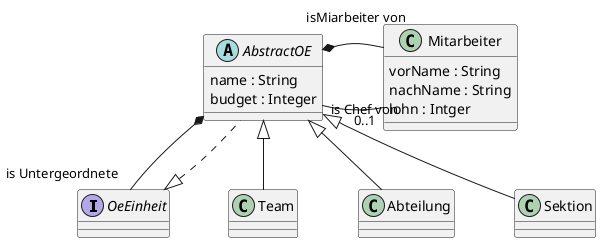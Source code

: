 @startuml

skinparam nodesep 60

top to bottom direction

interface OeEinheit

class Mitarbeiter {
  vorName : String
  nachName : String
  lohn : Intger
}


abstract class AbstractOE implements OeEinheit {
  name : String
  budget : Integer
}

AbstractOE "is Chef von " - "0..1" Mitarbeiter
AbstractOE *-- "isMiarbeiter von"  Mitarbeiter
AbstractOE *-- "is Untergeordnete" OeEinheit

class Team extends AbstractOE
class Abteilung extends AbstractOE
class Sektion extends AbstractOE




@enduml
